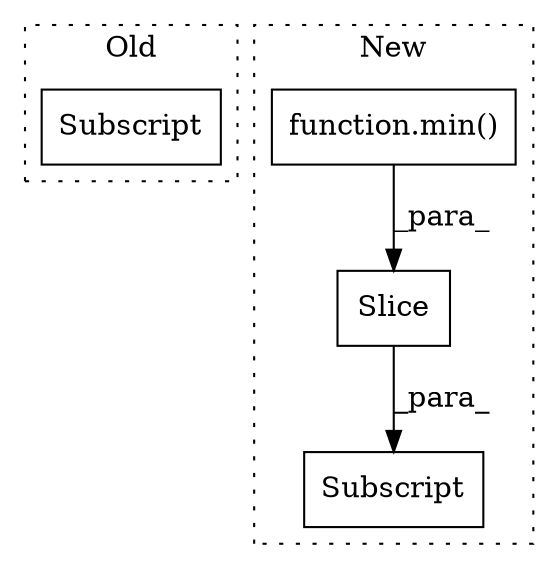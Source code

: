 digraph G {
subgraph cluster0 {
1 [label="Subscript" a="63" s="4857,0" l="25,0" shape="box"];
label = "Old";
style="dotted";
}
subgraph cluster1 {
2 [label="Slice" a="80" s="3968" l="22" shape="box"];
3 [label="function.min()" a="75" s="3969,3989" l="4,1" shape="box"];
4 [label="Subscript" a="63" s="3963,0" l="28,0" shape="box"];
label = "New";
style="dotted";
}
2 -> 4 [label="_para_"];
3 -> 2 [label="_para_"];
}